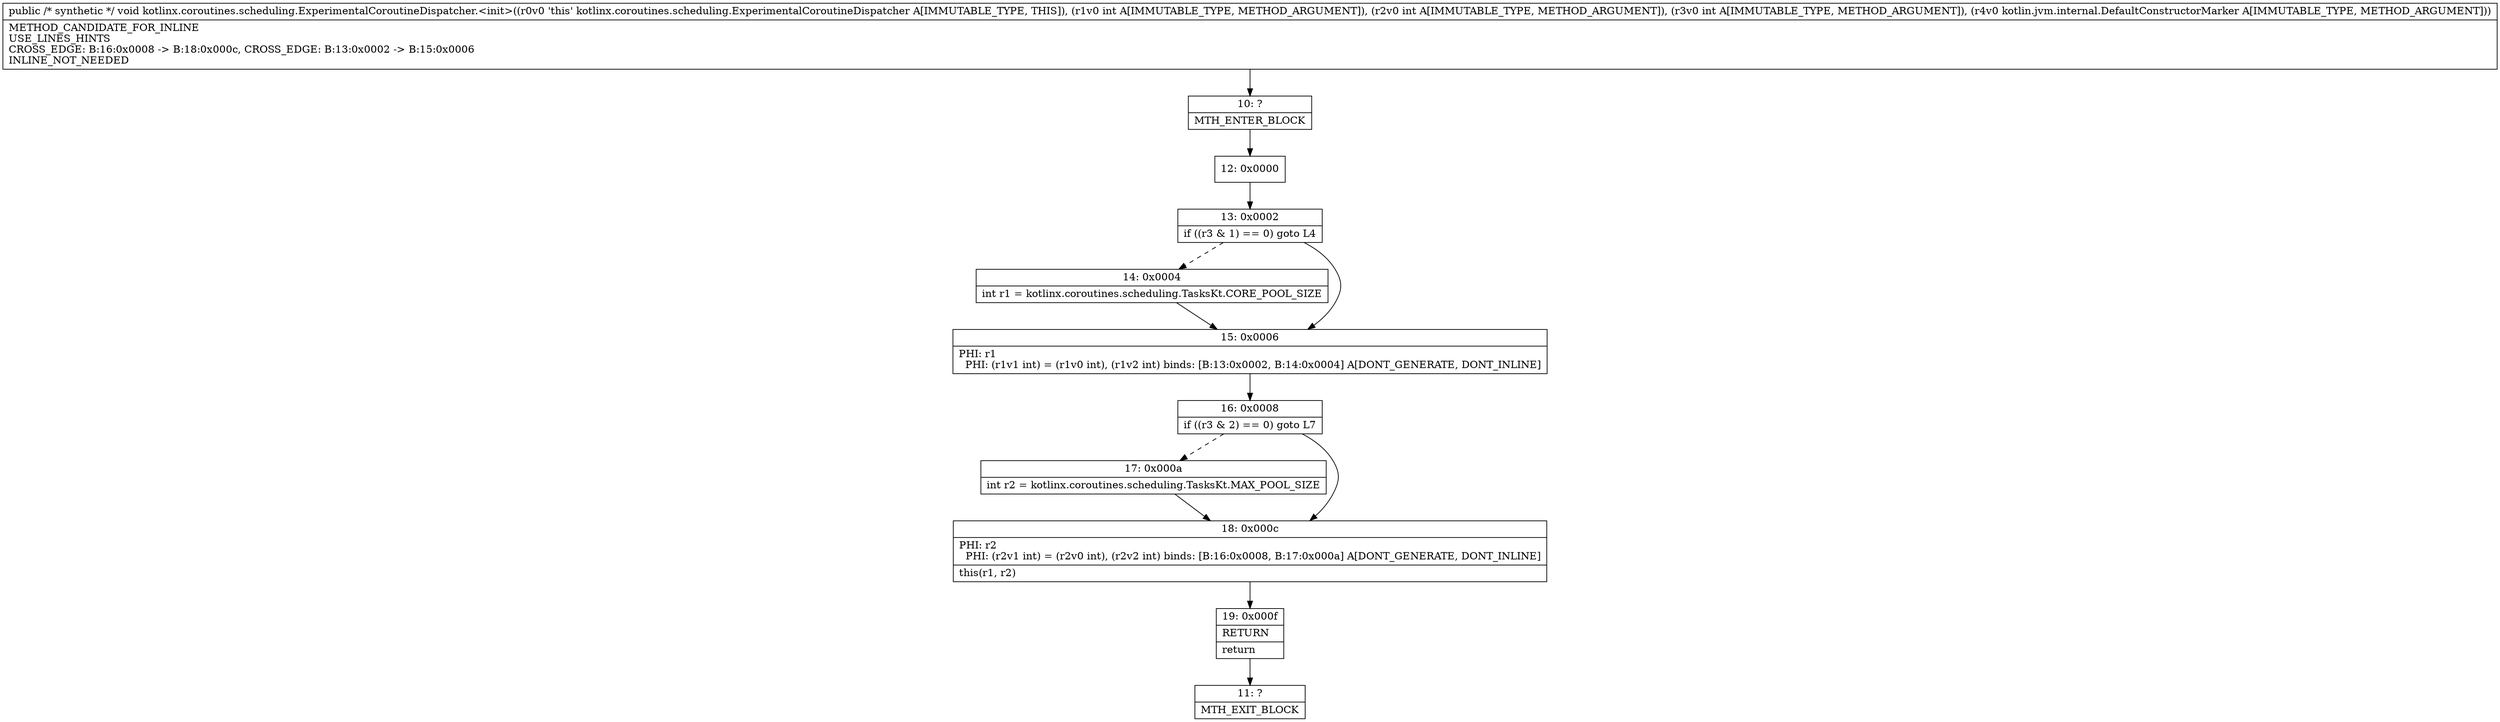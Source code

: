 digraph "CFG forkotlinx.coroutines.scheduling.ExperimentalCoroutineDispatcher.\<init\>(IIILkotlin\/jvm\/internal\/DefaultConstructorMarker;)V" {
Node_10 [shape=record,label="{10\:\ ?|MTH_ENTER_BLOCK\l}"];
Node_12 [shape=record,label="{12\:\ 0x0000}"];
Node_13 [shape=record,label="{13\:\ 0x0002|if ((r3 & 1) == 0) goto L4\l}"];
Node_14 [shape=record,label="{14\:\ 0x0004|int r1 = kotlinx.coroutines.scheduling.TasksKt.CORE_POOL_SIZE\l}"];
Node_15 [shape=record,label="{15\:\ 0x0006|PHI: r1 \l  PHI: (r1v1 int) = (r1v0 int), (r1v2 int) binds: [B:13:0x0002, B:14:0x0004] A[DONT_GENERATE, DONT_INLINE]\l}"];
Node_16 [shape=record,label="{16\:\ 0x0008|if ((r3 & 2) == 0) goto L7\l}"];
Node_17 [shape=record,label="{17\:\ 0x000a|int r2 = kotlinx.coroutines.scheduling.TasksKt.MAX_POOL_SIZE\l}"];
Node_18 [shape=record,label="{18\:\ 0x000c|PHI: r2 \l  PHI: (r2v1 int) = (r2v0 int), (r2v2 int) binds: [B:16:0x0008, B:17:0x000a] A[DONT_GENERATE, DONT_INLINE]\l|this(r1, r2)\l}"];
Node_19 [shape=record,label="{19\:\ 0x000f|RETURN\l|return\l}"];
Node_11 [shape=record,label="{11\:\ ?|MTH_EXIT_BLOCK\l}"];
MethodNode[shape=record,label="{public \/* synthetic *\/ void kotlinx.coroutines.scheduling.ExperimentalCoroutineDispatcher.\<init\>((r0v0 'this' kotlinx.coroutines.scheduling.ExperimentalCoroutineDispatcher A[IMMUTABLE_TYPE, THIS]), (r1v0 int A[IMMUTABLE_TYPE, METHOD_ARGUMENT]), (r2v0 int A[IMMUTABLE_TYPE, METHOD_ARGUMENT]), (r3v0 int A[IMMUTABLE_TYPE, METHOD_ARGUMENT]), (r4v0 kotlin.jvm.internal.DefaultConstructorMarker A[IMMUTABLE_TYPE, METHOD_ARGUMENT]))  | METHOD_CANDIDATE_FOR_INLINE\lUSE_LINES_HINTS\lCROSS_EDGE: B:16:0x0008 \-\> B:18:0x000c, CROSS_EDGE: B:13:0x0002 \-\> B:15:0x0006\lINLINE_NOT_NEEDED\l}"];
MethodNode -> Node_10;Node_10 -> Node_12;
Node_12 -> Node_13;
Node_13 -> Node_14[style=dashed];
Node_13 -> Node_15;
Node_14 -> Node_15;
Node_15 -> Node_16;
Node_16 -> Node_17[style=dashed];
Node_16 -> Node_18;
Node_17 -> Node_18;
Node_18 -> Node_19;
Node_19 -> Node_11;
}

